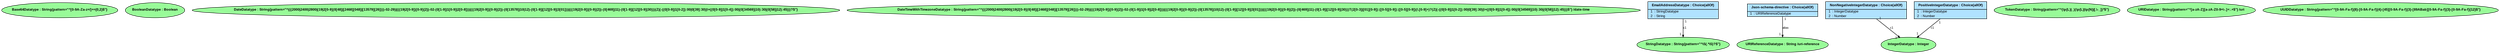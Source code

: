 # package: http://csrc.nist.gov/ns/oscal/1.1.2/oscal-common
# roots: ['Base64Datatype', 'BooleanDatatype', 'DateDatatype', 'DateTimeWithTimezoneDatatype', 'EmailAddressDatatype', 'Json-schema-directive', 'NonNegativeIntegerDatatype', 'PositiveIntegerDatatype', 'TokenDatatype', 'URIDatatype', 'UUIDDatatype']
# config: {'$MaxString': 1000, '$Sys': '.', '$TypeName': '^[$A-Z][-.$A-Za-z0-9]{0,96}$', '$FieldName': '^[$a-z][-_$A-Za-z0-9]{0,63}$'}

digraph G {
  graph [fontname=Arial, fontsize=12];
  node [fontname=Arial, fontsize=8, shape=plain, style=filled, fillcolor=lightskyblue1];
  edge [fontname=Arial, fontsize=7, arrowsize=0.5, labelangle=45.0, labeldistance=0.9];
  bgcolor="transparent";

n0 [label=<<b>Base64Datatype : String{pattern="^[0-9A-Za-z+/]+={0,2}$"}</b>>, shape=ellipse, style=filled, fillcolor=palegreen]

n1 [label=<<b>BooleanDatatype : Boolean</b>>, shape=ellipse, style=filled, fillcolor=palegreen]

n2 [label=<<b>DateDatatype : String{pattern="^(((2000|2400|2800|(19|2[0-9](0[48]|[2468][048]|[13579][26])))-02-29)|(((19|2[0-9])[0-9]{2})-02-(0[1-9]|1[0-9]|2[0-8]))|(((19|2[0-9])[0-9]{2})-(0[13578]|10|12)-(0[1-9]|[12][0-9]|3[01]))|(((19|2[0-9])[0-9]{2})-(0[469]|11)-(0[1-9]|[12][0-9]|30)))(Z|(-((0[0-9]|1[0-2]):00|0[39]:30)|\+((0[0-9]|1[0-4]):00|(0[34569]|10):30|(0[58]|12):45)))?$"}</b>>, shape=ellipse, style=filled, fillcolor=palegreen]

n3 [label=<<b>DateTimeWithTimezoneDatatype : String{pattern="^(((2000|2400|2800|(19|2[0-9](0[48]|[2468][048]|[13579][26])))-02-29)|(((19|2[0-9])[0-9]{2})-02-(0[1-9]|1[0-9]|2[0-8]))|(((19|2[0-9])[0-9]{2})-(0[13578]|10|12)-(0[1-9]|[12][0-9]|3[01]))|(((19|2[0-9])[0-9]{2})-(0[469]|11)-(0[1-9]|[12][0-9]|30)))T(2[0-3]|[01][0-9]):([0-5][0-9]):([0-5][0-9])(\.[0-9]+)?(Z|(-((0[0-9]|1[0-2]):00|0[39]:30)|\+((0[0-9]|1[0-4]):00|(0[34569]|10):30|(0[58]|12):45)))$"} /date-time</b>>, shape=ellipse, style=filled, fillcolor=palegreen]

n4 [label=<<table cellborder="0" cellpadding="1" cellspacing="0">
<tr><td cellpadding="4"><b>  EmailAddressDatatype : Choice(allOf)  </b></td></tr><hr/>
  <tr><td align="left">  1  : StringDatatype  </td></tr>
  <tr><td align="left">  2  : String  </td></tr>
</table>>]

n5 [label=<<b>StringDatatype : String{pattern="^\S(.*\S)?$"}</b>>, shape=ellipse, style=filled, fillcolor=palegreen]

n6 [label=<<table cellborder="0" cellpadding="1" cellspacing="0">
<tr><td cellpadding="4"><b>  Json-schema-directive : Choice(allOf)  </b></td></tr><hr/>
  <tr><td align="left">  1  : URIReferenceDatatype  </td></tr>
</table>>]

n7 [label=<<b>URIReferenceDatatype : String /uri-reference</b>>, shape=ellipse, style=filled, fillcolor=palegreen]

n8 [label=<<table cellborder="0" cellpadding="1" cellspacing="0">
<tr><td cellpadding="4"><b>  NonNegativeIntegerDatatype : Choice(allOf)  </b></td></tr><hr/>
  <tr><td align="left">  1  : IntegerDatatype  </td></tr>
  <tr><td align="left">  2  : Number  </td></tr>
</table>>]

n9 [label=<<b>IntegerDatatype : Integer</b>>, shape=ellipse, style=filled, fillcolor=palegreen]

n10 [label=<<table cellborder="0" cellpadding="1" cellspacing="0">
<tr><td cellpadding="4"><b>  PositiveIntegerDatatype : Choice(allOf)  </b></td></tr><hr/>
  <tr><td align="left">  1  : IntegerDatatype  </td></tr>
  <tr><td align="left">  2  : Number  </td></tr>
</table>>]

n11 [label=<<b>TokenDatatype : String{pattern="^(\p{L}|_)(\p{L}|\p{N}|[.\-_])*$"}</b>>, shape=ellipse, style=filled, fillcolor=palegreen]

n12 [label=<<b>URIDatatype : String{pattern="^[a-zA-Z][a-zA-Z0-9+\-.]+:.+$"} /uri</b>>, shape=ellipse, style=filled, fillcolor=palegreen]

n13 [label=<<b>UUIDDatatype : String{pattern="^[0-9A-Fa-f]{8}-[0-9A-Fa-f]{4}-[45][0-9A-Fa-f]{3}-[89ABab][0-9A-Fa-f]{3}-[0-9A-Fa-f]{12}$"}</b>>, shape=ellipse, style=filled, fillcolor=palegreen]

  n4 -> n5 [label=c1, headlabel="1", taillabel="1"]
  n6 -> n7 [label=alias, headlabel="1", taillabel="1"]
  n8 -> n9 [label=c1, headlabel="1", taillabel="1"]
  n10 -> n9 [label=c1, headlabel="1", taillabel="1"]
}
